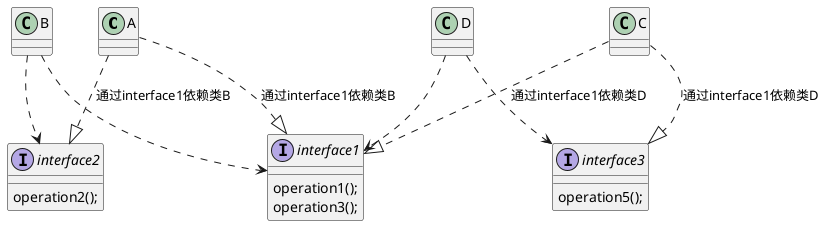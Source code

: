 @startuml
'https://plantuml.com/class-diagram

class A
class B
class C
class D
interface interface1{
operation1();
operation3();
}
interface interface2{
operation2();
}

interface interface3{
operation5();
}
A ..|>interface1 :通过interface1依赖类B
A ..|>interface2 :通过interface1依赖类B
B ..>interface1
B ..>interface2
C ..|>interface1 :通过interface1依赖类D
C ..|>interface3 :通过interface1依赖类D
D ..>interface1
D ..>interface3
'
'class AbstractList
'abstract AbstractCollection
'interface List
'interface Collection
'
'List <|-- AbstractList
'Collection <|-- AbstractCollection
'
'Collection <|- List
'AbstractCollection <|- AbstractList
'AbstractList <|-- ArrayList
'
'class ArrayList {
'Object[] elementData
'size()
'}
'
'enum TimeUnit {
'DAYS
'HOURS
'MINUTES
'}

@enduml